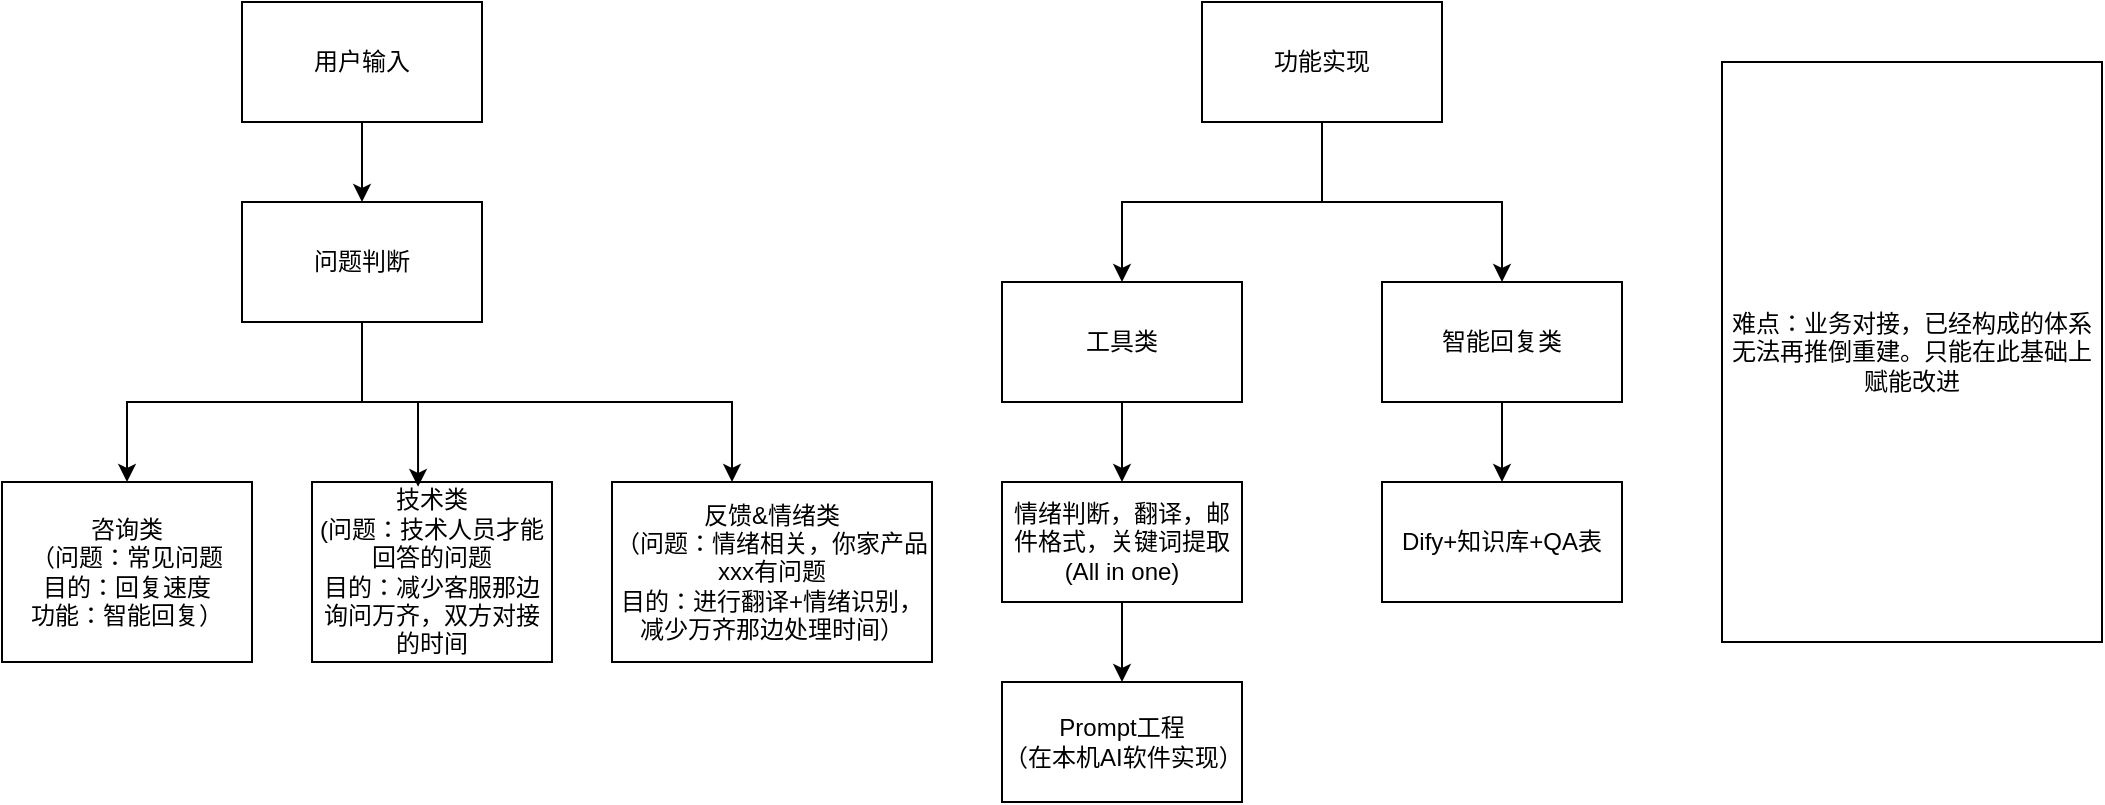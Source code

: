 <mxfile version="26.2.12">
  <diagram name="Page-1" id="M1iB0JgTUpQXoafaGhzw">
    <mxGraphModel dx="1283" dy="543" grid="1" gridSize="10" guides="1" tooltips="1" connect="1" arrows="1" fold="1" page="1" pageScale="1" pageWidth="850" pageHeight="1100" math="0" shadow="0">
      <root>
        <mxCell id="0" />
        <mxCell id="1" parent="0" />
        <mxCell id="ocfpeheD2iWH20HzGndA-3" style="edgeStyle=orthogonalEdgeStyle;rounded=0;orthogonalLoop=1;jettySize=auto;html=1;entryX=0.5;entryY=0;entryDx=0;entryDy=0;" edge="1" parent="1" source="ocfpeheD2iWH20HzGndA-1" target="ocfpeheD2iWH20HzGndA-2">
          <mxGeometry relative="1" as="geometry" />
        </mxCell>
        <mxCell id="ocfpeheD2iWH20HzGndA-1" value="用户输入" style="rounded=0;whiteSpace=wrap;html=1;" vertex="1" parent="1">
          <mxGeometry x="300" y="20" width="120" height="60" as="geometry" />
        </mxCell>
        <mxCell id="ocfpeheD2iWH20HzGndA-5" style="edgeStyle=orthogonalEdgeStyle;rounded=0;orthogonalLoop=1;jettySize=auto;html=1;" edge="1" parent="1" source="ocfpeheD2iWH20HzGndA-2" target="ocfpeheD2iWH20HzGndA-4">
          <mxGeometry relative="1" as="geometry" />
        </mxCell>
        <mxCell id="ocfpeheD2iWH20HzGndA-9" style="edgeStyle=orthogonalEdgeStyle;rounded=0;orthogonalLoop=1;jettySize=auto;html=1;" edge="1" parent="1" source="ocfpeheD2iWH20HzGndA-2" target="ocfpeheD2iWH20HzGndA-8">
          <mxGeometry relative="1" as="geometry">
            <Array as="points">
              <mxPoint x="360" y="220" />
              <mxPoint x="545" y="220" />
            </Array>
          </mxGeometry>
        </mxCell>
        <mxCell id="ocfpeheD2iWH20HzGndA-2" value="问题判断" style="rounded=0;whiteSpace=wrap;html=1;" vertex="1" parent="1">
          <mxGeometry x="300" y="120" width="120" height="60" as="geometry" />
        </mxCell>
        <mxCell id="ocfpeheD2iWH20HzGndA-4" value="咨询类&lt;br&gt;（问题：常见问题&lt;div&gt;&lt;span style=&quot;background-color: transparent; color: light-dark(rgb(0, 0, 0), rgb(255, 255, 255));&quot;&gt;目的：回复速度&lt;br&gt;功能：智能回复）&lt;/span&gt;&lt;/div&gt;" style="rounded=0;whiteSpace=wrap;html=1;" vertex="1" parent="1">
          <mxGeometry x="180" y="260" width="125" height="90" as="geometry" />
        </mxCell>
        <mxCell id="ocfpeheD2iWH20HzGndA-6" value="技术类&lt;div&gt;(问题：技术人员才能回答的问题&lt;/div&gt;&lt;div&gt;目的：减少客服那边询问万齐，双方对接的时间&lt;br&gt;&lt;/div&gt;" style="rounded=0;whiteSpace=wrap;html=1;" vertex="1" parent="1">
          <mxGeometry x="335" y="260" width="120" height="90" as="geometry" />
        </mxCell>
        <mxCell id="ocfpeheD2iWH20HzGndA-7" style="edgeStyle=orthogonalEdgeStyle;rounded=0;orthogonalLoop=1;jettySize=auto;html=1;entryX=0.442;entryY=0.027;entryDx=0;entryDy=0;entryPerimeter=0;" edge="1" parent="1" source="ocfpeheD2iWH20HzGndA-2" target="ocfpeheD2iWH20HzGndA-6">
          <mxGeometry relative="1" as="geometry" />
        </mxCell>
        <mxCell id="ocfpeheD2iWH20HzGndA-8" value="反馈&amp;amp;情绪类&lt;br&gt;（问题：情绪相关，你家产品xxx有问题&lt;br&gt;目的：进行翻译+情绪识别，减少万齐那边处理时间）" style="rounded=0;whiteSpace=wrap;html=1;" vertex="1" parent="1">
          <mxGeometry x="485" y="260" width="160" height="90" as="geometry" />
        </mxCell>
        <mxCell id="ocfpeheD2iWH20HzGndA-21" style="edgeStyle=orthogonalEdgeStyle;rounded=0;orthogonalLoop=1;jettySize=auto;html=1;entryX=0.5;entryY=0;entryDx=0;entryDy=0;" edge="1" parent="1" source="ocfpeheD2iWH20HzGndA-11" target="ocfpeheD2iWH20HzGndA-20">
          <mxGeometry relative="1" as="geometry" />
        </mxCell>
        <mxCell id="ocfpeheD2iWH20HzGndA-22" style="edgeStyle=orthogonalEdgeStyle;rounded=0;orthogonalLoop=1;jettySize=auto;html=1;" edge="1" parent="1" source="ocfpeheD2iWH20HzGndA-11" target="ocfpeheD2iWH20HzGndA-13">
          <mxGeometry relative="1" as="geometry" />
        </mxCell>
        <mxCell id="ocfpeheD2iWH20HzGndA-11" value="功能实现" style="rounded=0;whiteSpace=wrap;html=1;" vertex="1" parent="1">
          <mxGeometry x="780" y="20" width="120" height="60" as="geometry" />
        </mxCell>
        <mxCell id="ocfpeheD2iWH20HzGndA-17" style="edgeStyle=orthogonalEdgeStyle;rounded=0;orthogonalLoop=1;jettySize=auto;html=1;entryX=0.5;entryY=0;entryDx=0;entryDy=0;" edge="1" parent="1" source="ocfpeheD2iWH20HzGndA-12" target="ocfpeheD2iWH20HzGndA-16">
          <mxGeometry relative="1" as="geometry" />
        </mxCell>
        <mxCell id="ocfpeheD2iWH20HzGndA-12" value="情绪判断，翻译，邮件格式，关键词提取&lt;br&gt;(All in one)" style="rounded=0;whiteSpace=wrap;html=1;" vertex="1" parent="1">
          <mxGeometry x="680" y="260" width="120" height="60" as="geometry" />
        </mxCell>
        <mxCell id="ocfpeheD2iWH20HzGndA-15" style="edgeStyle=orthogonalEdgeStyle;rounded=0;orthogonalLoop=1;jettySize=auto;html=1;entryX=0.5;entryY=0;entryDx=0;entryDy=0;" edge="1" parent="1" source="ocfpeheD2iWH20HzGndA-13" target="ocfpeheD2iWH20HzGndA-12">
          <mxGeometry relative="1" as="geometry" />
        </mxCell>
        <mxCell id="ocfpeheD2iWH20HzGndA-13" value="工具类" style="rounded=0;whiteSpace=wrap;html=1;" vertex="1" parent="1">
          <mxGeometry x="680" y="160" width="120" height="60" as="geometry" />
        </mxCell>
        <mxCell id="ocfpeheD2iWH20HzGndA-16" value="Prompt工程&lt;br&gt;（在本机AI软件实现）" style="rounded=0;whiteSpace=wrap;html=1;" vertex="1" parent="1">
          <mxGeometry x="680" y="360" width="120" height="60" as="geometry" />
        </mxCell>
        <mxCell id="ocfpeheD2iWH20HzGndA-24" style="edgeStyle=orthogonalEdgeStyle;rounded=0;orthogonalLoop=1;jettySize=auto;html=1;" edge="1" parent="1" source="ocfpeheD2iWH20HzGndA-20" target="ocfpeheD2iWH20HzGndA-23">
          <mxGeometry relative="1" as="geometry" />
        </mxCell>
        <mxCell id="ocfpeheD2iWH20HzGndA-20" value="智能回复类" style="rounded=0;whiteSpace=wrap;html=1;" vertex="1" parent="1">
          <mxGeometry x="870" y="160" width="120" height="60" as="geometry" />
        </mxCell>
        <mxCell id="ocfpeheD2iWH20HzGndA-23" value="Dify+知识库+QA表" style="rounded=0;whiteSpace=wrap;html=1;" vertex="1" parent="1">
          <mxGeometry x="870" y="260" width="120" height="60" as="geometry" />
        </mxCell>
        <mxCell id="ocfpeheD2iWH20HzGndA-30" value="难点：业务对接，已经构成的体系无法再推倒重建。只能在此基础上赋能改进" style="rounded=0;whiteSpace=wrap;html=1;" vertex="1" parent="1">
          <mxGeometry x="1040" y="50" width="190" height="290" as="geometry" />
        </mxCell>
      </root>
    </mxGraphModel>
  </diagram>
</mxfile>
